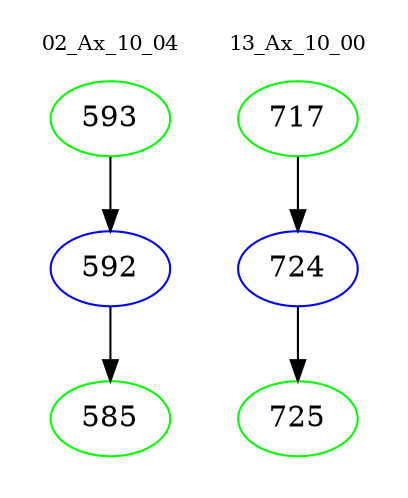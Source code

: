 digraph{
subgraph cluster_0 {
color = white
label = "02_Ax_10_04";
fontsize=10;
T0_593 [label="593", color="green"]
T0_593 -> T0_592 [color="black"]
T0_592 [label="592", color="blue"]
T0_592 -> T0_585 [color="black"]
T0_585 [label="585", color="green"]
}
subgraph cluster_1 {
color = white
label = "13_Ax_10_00";
fontsize=10;
T1_717 [label="717", color="green"]
T1_717 -> T1_724 [color="black"]
T1_724 [label="724", color="blue"]
T1_724 -> T1_725 [color="black"]
T1_725 [label="725", color="green"]
}
}
